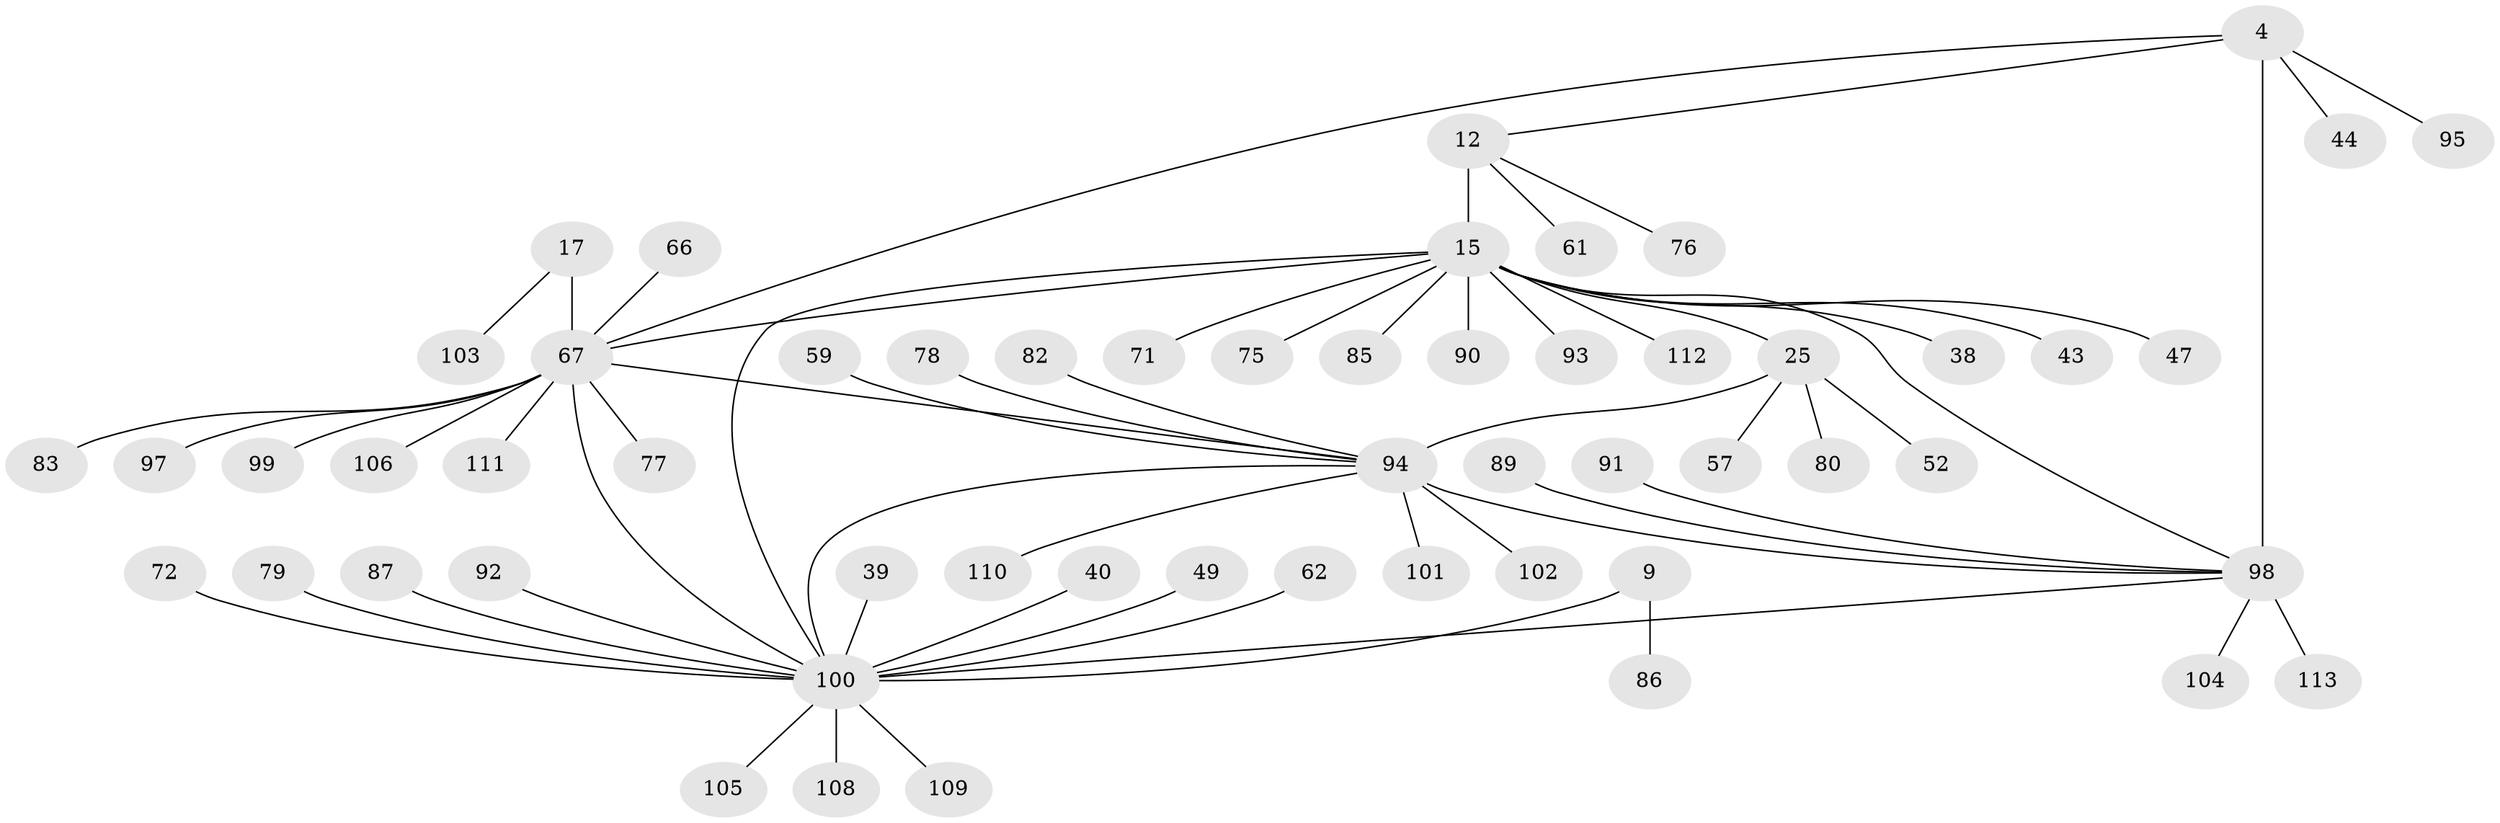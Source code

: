 // original degree distribution, {7: 0.02654867256637168, 6: 0.02654867256637168, 8: 0.035398230088495575, 9: 0.02654867256637168, 4: 0.017699115044247787, 11: 0.017699115044247787, 14: 0.008849557522123894, 5: 0.035398230088495575, 10: 0.02654867256637168, 2: 0.1592920353982301, 3: 0.04424778761061947, 1: 0.5752212389380531}
// Generated by graph-tools (version 1.1) at 2025/56/03/09/25 04:56:00]
// undirected, 56 vertices, 62 edges
graph export_dot {
graph [start="1"]
  node [color=gray90,style=filled];
  4 [super="+2"];
  9 [super="+6"];
  12 [super="+11"];
  15 [super="+14+13"];
  17 [super="+16"];
  25 [super="+21"];
  38 [super="+34"];
  39;
  40;
  43;
  44 [super="+41"];
  47;
  49;
  52;
  57 [super="+42"];
  59;
  61;
  62;
  66;
  67 [super="+50+20+27+32+53+58+60+64"];
  71;
  72;
  75;
  76;
  77;
  78;
  79;
  80;
  82 [super="+81"];
  83 [super="+28"];
  85;
  86 [super="+31"];
  87 [super="+69"];
  89;
  90 [super="+88"];
  91;
  92;
  93;
  94 [super="+24+48+55+56"];
  95;
  97;
  98 [super="+73+84"];
  99;
  100 [super="+45+96"];
  101;
  102;
  103 [super="+33"];
  104;
  105;
  106;
  108;
  109 [super="+107"];
  110;
  111;
  112;
  113 [super="+51"];
  4 -- 12;
  4 -- 95;
  4 -- 44;
  4 -- 67;
  4 -- 98 [weight=6];
  9 -- 86;
  9 -- 100 [weight=6];
  12 -- 15 [weight=6];
  12 -- 76;
  12 -- 61;
  15 -- 47;
  15 -- 71;
  15 -- 112;
  15 -- 25;
  15 -- 67 [weight=2];
  15 -- 38;
  15 -- 90;
  15 -- 100 [weight=3];
  15 -- 75;
  15 -- 43;
  15 -- 85;
  15 -- 93;
  15 -- 98;
  17 -- 103;
  17 -- 67 [weight=6];
  25 -- 80;
  25 -- 52;
  25 -- 57;
  25 -- 94 [weight=6];
  39 -- 100;
  40 -- 100;
  49 -- 100;
  59 -- 94;
  62 -- 100;
  66 -- 67;
  67 -- 77;
  67 -- 83;
  67 -- 97;
  67 -- 99;
  67 -- 106;
  67 -- 111;
  67 -- 100 [weight=2];
  67 -- 94;
  72 -- 100;
  78 -- 94;
  79 -- 100;
  82 -- 94;
  87 -- 100;
  89 -- 98;
  91 -- 98;
  92 -- 100;
  94 -- 100 [weight=2];
  94 -- 101;
  94 -- 102;
  94 -- 110;
  94 -- 98;
  98 -- 100;
  98 -- 104;
  98 -- 113;
  100 -- 105;
  100 -- 108;
  100 -- 109;
}
